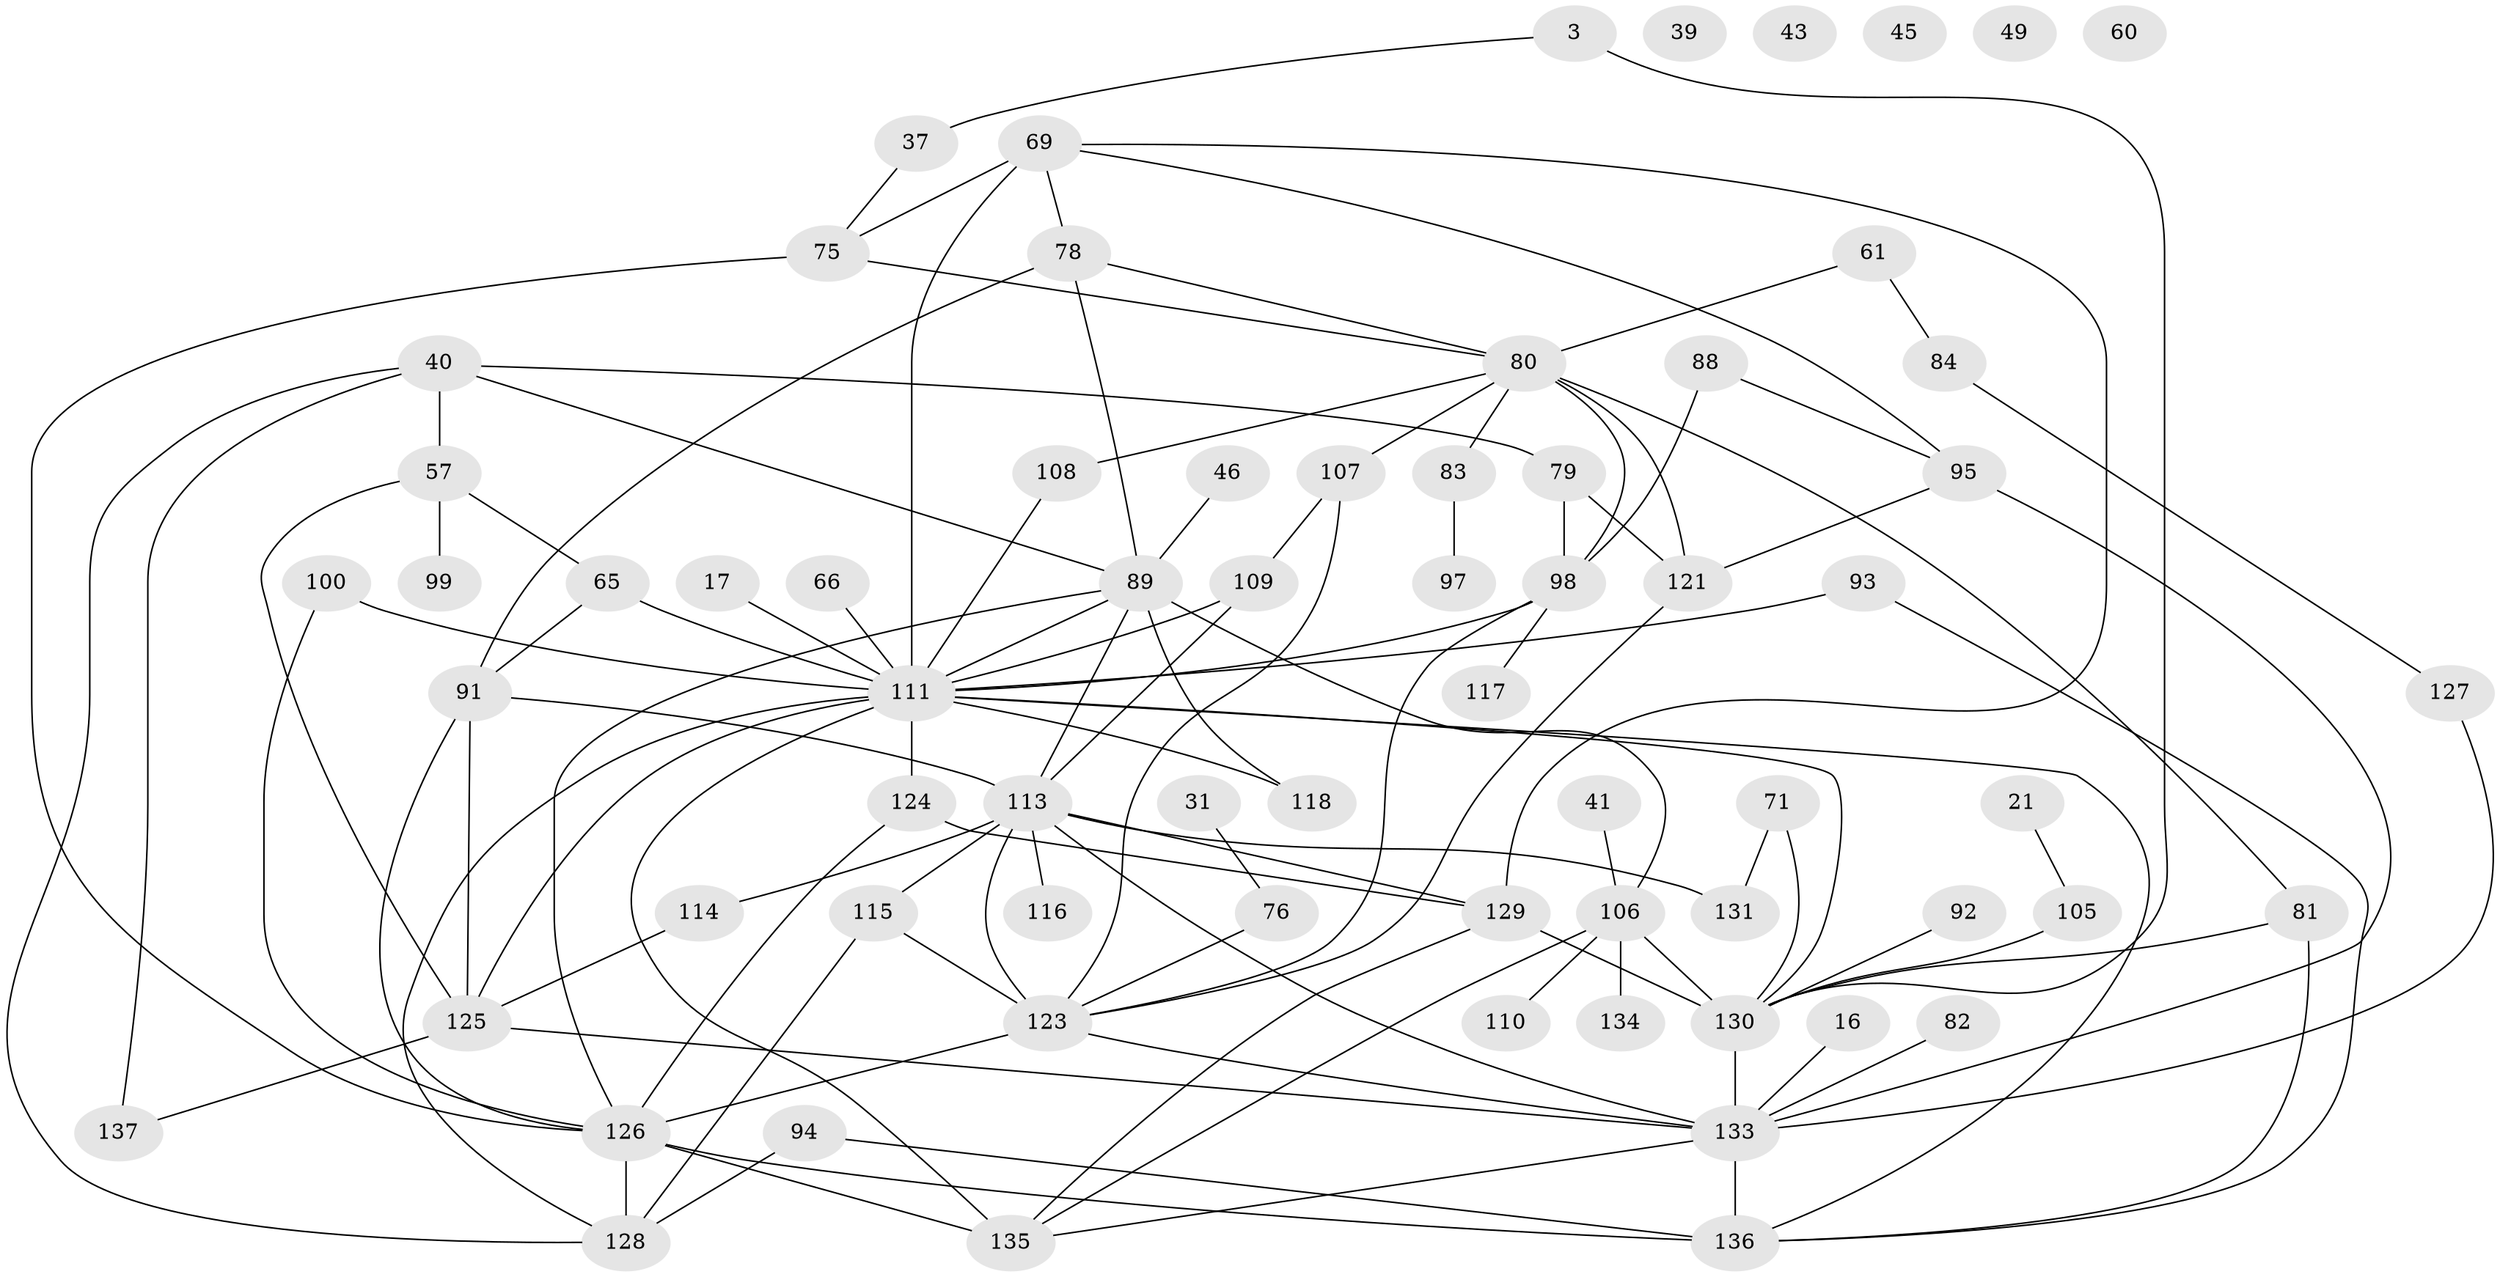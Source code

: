 // original degree distribution, {1: 0.1386861313868613, 2: 0.22627737226277372, 5: 0.072992700729927, 3: 0.2773722627737226, 4: 0.145985401459854, 7: 0.021897810218978103, 0: 0.0364963503649635, 6: 0.072992700729927, 8: 0.0072992700729927005}
// Generated by graph-tools (version 1.1) at 2025/40/03/09/25 04:40:00]
// undirected, 68 vertices, 113 edges
graph export_dot {
graph [start="1"]
  node [color=gray90,style=filled];
  3;
  16;
  17;
  21;
  31;
  37;
  39;
  40 [super="+23+30+33"];
  41;
  43;
  45;
  46;
  49;
  57;
  60;
  61 [super="+54"];
  65;
  66;
  69 [super="+64"];
  71;
  75;
  76;
  78 [super="+63"];
  79;
  80 [super="+44"];
  81;
  82;
  83;
  84 [super="+19+77"];
  88;
  89 [super="+12+50"];
  91;
  92;
  93;
  94;
  95;
  97;
  98 [super="+7"];
  99;
  100;
  105;
  106 [super="+24"];
  107 [super="+96"];
  108;
  109 [super="+2"];
  110;
  111 [super="+55+56+74"];
  113 [super="+104+58+87"];
  114 [super="+51"];
  115 [super="+68"];
  116;
  117;
  118 [super="+42"];
  121 [super="+32"];
  123 [super="+101"];
  124;
  125 [super="+26"];
  126 [super="+52+9+103"];
  127 [super="+62"];
  128 [super="+86"];
  129 [super="+1+67"];
  130 [super="+120"];
  131;
  133 [super="+132+122"];
  134;
  135 [super="+102+119"];
  136 [super="+14+112+59"];
  137;
  3 -- 37;
  3 -- 130;
  16 -- 133;
  17 -- 111;
  21 -- 105;
  31 -- 76;
  37 -- 75;
  40 -- 137;
  40 -- 57 [weight=2];
  40 -- 128;
  40 -- 79;
  40 -- 89;
  41 -- 106;
  46 -- 89;
  57 -- 65;
  57 -- 99;
  57 -- 125;
  61 -- 80 [weight=2];
  61 -- 84;
  65 -- 91;
  65 -- 111;
  66 -- 111;
  69 -- 129;
  69 -- 111 [weight=2];
  69 -- 75;
  69 -- 95;
  69 -- 78;
  71 -- 130;
  71 -- 131;
  75 -- 80;
  75 -- 126;
  76 -- 123;
  78 -- 91;
  78 -- 80;
  78 -- 89;
  79 -- 98;
  79 -- 121;
  80 -- 81;
  80 -- 98;
  80 -- 108;
  80 -- 83;
  80 -- 121;
  80 -- 107;
  81 -- 136;
  81 -- 130;
  82 -- 133 [weight=2];
  83 -- 97;
  84 -- 127;
  88 -- 95;
  88 -- 98;
  89 -- 118 [weight=2];
  89 -- 113;
  89 -- 106 [weight=2];
  89 -- 111;
  89 -- 126;
  91 -- 125;
  91 -- 113;
  91 -- 126;
  92 -- 130;
  93 -- 111;
  93 -- 136;
  94 -- 136;
  94 -- 128;
  95 -- 121;
  95 -- 133;
  98 -- 117;
  98 -- 123;
  98 -- 111;
  100 -- 111;
  100 -- 126;
  105 -- 130;
  106 -- 110;
  106 -- 134;
  106 -- 135 [weight=2];
  106 -- 130;
  107 -- 109;
  107 -- 123;
  108 -- 111;
  109 -- 111;
  109 -- 113;
  111 -- 118;
  111 -- 128 [weight=2];
  111 -- 135 [weight=2];
  111 -- 124;
  111 -- 125;
  111 -- 130;
  111 -- 136;
  113 -- 115 [weight=3];
  113 -- 116 [weight=2];
  113 -- 131;
  113 -- 114;
  113 -- 133 [weight=2];
  113 -- 123 [weight=2];
  113 -- 129;
  114 -- 125;
  115 -- 128 [weight=2];
  115 -- 123;
  121 -- 123;
  123 -- 133 [weight=3];
  123 -- 126 [weight=2];
  124 -- 126;
  124 -- 129;
  125 -- 133 [weight=2];
  125 -- 137;
  126 -- 135 [weight=2];
  126 -- 128;
  126 -- 136;
  127 -- 133;
  129 -- 130;
  129 -- 135;
  130 -- 133 [weight=4];
  133 -- 135;
  133 -- 136 [weight=3];
}
